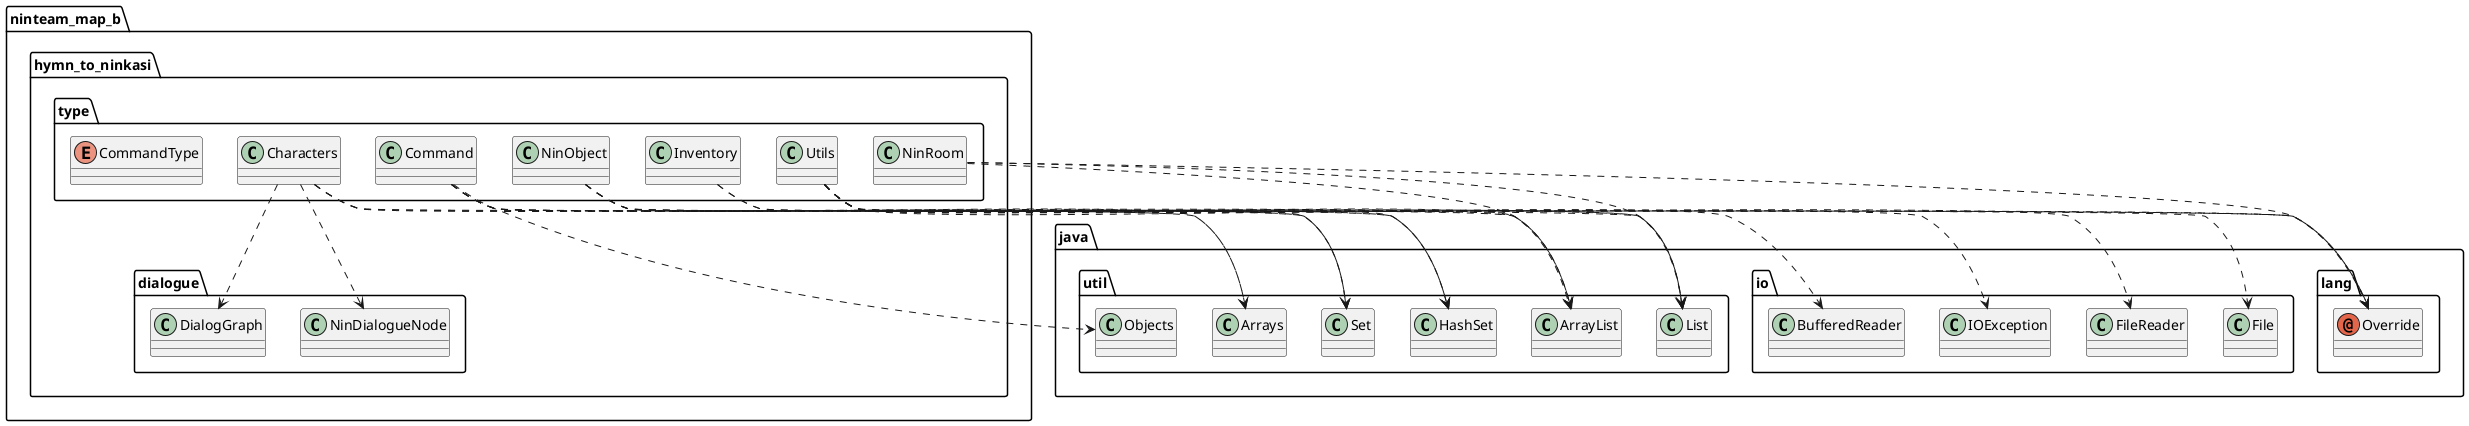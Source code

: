 @startuml
annotation java.lang.Override
class java.io.BufferedReader
class java.io.File
class java.io.FileReader
class java.io.IOException
class java.util.ArrayList
class java.util.Arrays
class java.util.HashSet
class java.util.List
class java.util.Objects
class java.util.Set
class ninteam_map_b.hymn_to_ninkasi.dialogue.DialogGraph
class ninteam_map_b.hymn_to_ninkasi.dialogue.NinDialogueNode
class ninteam_map_b.hymn_to_ninkasi.type.Characters
class ninteam_map_b.hymn_to_ninkasi.type.Command
class ninteam_map_b.hymn_to_ninkasi.type.Inventory
class ninteam_map_b.hymn_to_ninkasi.type.NinObject
class ninteam_map_b.hymn_to_ninkasi.type.NinRoom
class ninteam_map_b.hymn_to_ninkasi.type.Utils
enum ninteam_map_b.hymn_to_ninkasi.type.CommandType
ninteam_map_b.hymn_to_ninkasi.type.Characters ..> java.lang.Override
ninteam_map_b.hymn_to_ninkasi.type.Characters ..> java.util.ArrayList
ninteam_map_b.hymn_to_ninkasi.type.Characters ..> java.util.List
ninteam_map_b.hymn_to_ninkasi.type.Characters ..> ninteam_map_b.hymn_to_ninkasi.dialogue.DialogGraph
ninteam_map_b.hymn_to_ninkasi.type.Characters ..> ninteam_map_b.hymn_to_ninkasi.dialogue.NinDialogueNode
ninteam_map_b.hymn_to_ninkasi.type.Command ..> java.lang.Override
ninteam_map_b.hymn_to_ninkasi.type.Command ..> java.util.Arrays
ninteam_map_b.hymn_to_ninkasi.type.Command ..> java.util.HashSet
ninteam_map_b.hymn_to_ninkasi.type.Command ..> java.util.Objects
ninteam_map_b.hymn_to_ninkasi.type.Command ..> java.util.Set
ninteam_map_b.hymn_to_ninkasi.type.Inventory ..> java.util.ArrayList
ninteam_map_b.hymn_to_ninkasi.type.Inventory ..> java.util.List
ninteam_map_b.hymn_to_ninkasi.type.NinObject ..> java.lang.Override
ninteam_map_b.hymn_to_ninkasi.type.NinObject ..> java.util.Arrays
ninteam_map_b.hymn_to_ninkasi.type.NinObject ..> java.util.HashSet
ninteam_map_b.hymn_to_ninkasi.type.NinObject ..> java.util.Set
ninteam_map_b.hymn_to_ninkasi.type.NinRoom ..> java.lang.Override
ninteam_map_b.hymn_to_ninkasi.type.NinRoom ..> java.util.ArrayList
ninteam_map_b.hymn_to_ninkasi.type.NinRoom ..> java.util.List
ninteam_map_b.hymn_to_ninkasi.type.Utils ..> java.io.BufferedReader
ninteam_map_b.hymn_to_ninkasi.type.Utils ..> java.io.File
ninteam_map_b.hymn_to_ninkasi.type.Utils ..> java.io.FileReader
ninteam_map_b.hymn_to_ninkasi.type.Utils ..> java.io.IOException
ninteam_map_b.hymn_to_ninkasi.type.Utils ..> java.util.ArrayList
ninteam_map_b.hymn_to_ninkasi.type.Utils ..> java.util.HashSet
ninteam_map_b.hymn_to_ninkasi.type.Utils ..> java.util.List
ninteam_map_b.hymn_to_ninkasi.type.Utils ..> java.util.Set
@enduml